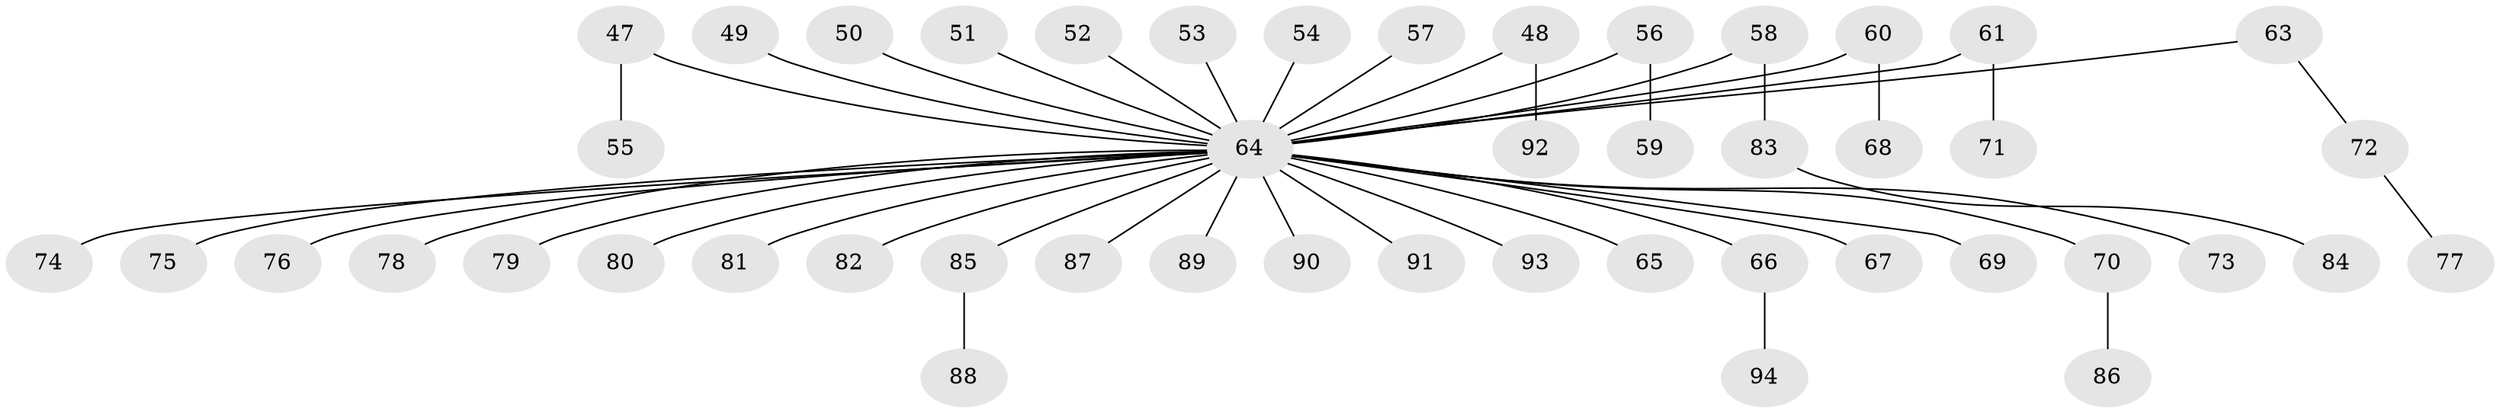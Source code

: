 // original degree distribution, {8: 0.02127659574468085, 2: 0.26595744680851063, 6: 0.010638297872340425, 3: 0.0851063829787234, 5: 0.02127659574468085, 4: 0.0851063829787234, 1: 0.5106382978723404}
// Generated by graph-tools (version 1.1) at 2025/53/03/09/25 04:53:30]
// undirected, 47 vertices, 46 edges
graph export_dot {
graph [start="1"]
  node [color=gray90,style=filled];
  47;
  48;
  49;
  50;
  51;
  52;
  53;
  54;
  55;
  56 [super="+40"];
  57;
  58;
  59;
  60;
  61;
  63;
  64 [super="+5+62+16+20+17+18+21+38+22+23+30+25+26+29+31+36+11+19+24+32+34+39+41+35+44+42+46+43+45"];
  65;
  66;
  67;
  68;
  69;
  70;
  71;
  72;
  73;
  74;
  75;
  76;
  77;
  78;
  79;
  80;
  81;
  82;
  83;
  84;
  85;
  86;
  87;
  88;
  89;
  90;
  91;
  92;
  93;
  94;
  47 -- 55;
  47 -- 64;
  48 -- 92;
  48 -- 64;
  49 -- 64;
  50 -- 64;
  51 -- 64;
  52 -- 64;
  53 -- 64;
  54 -- 64;
  56 -- 64;
  56 -- 59;
  57 -- 64;
  58 -- 83;
  58 -- 64;
  60 -- 68;
  60 -- 64;
  61 -- 71;
  61 -- 64;
  63 -- 72;
  63 -- 64;
  64 -- 85;
  64 -- 67;
  64 -- 70;
  64 -- 73;
  64 -- 74;
  64 -- 78;
  64 -- 79;
  64 -- 80;
  64 -- 82;
  64 -- 90;
  64 -- 93;
  64 -- 66;
  64 -- 75;
  64 -- 89;
  64 -- 81;
  64 -- 76;
  64 -- 65;
  64 -- 69;
  64 -- 91;
  64 -- 87;
  66 -- 94;
  70 -- 86;
  72 -- 77;
  83 -- 84;
  85 -- 88;
}
